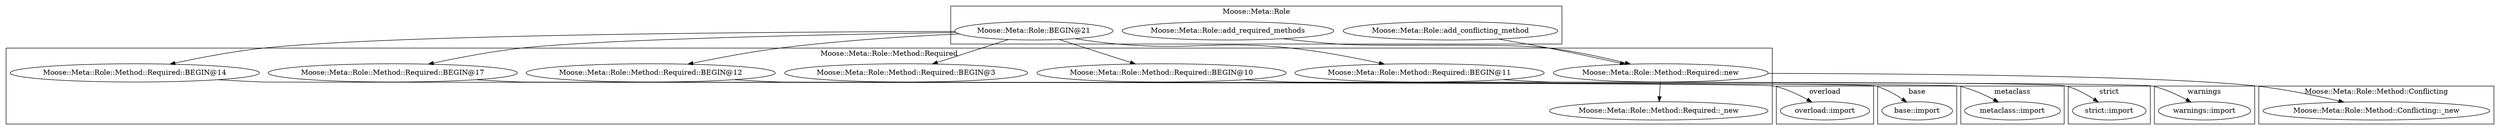 digraph {
graph [overlap=false]
subgraph cluster_Moose_Meta_Role_Method_Conflicting {
	label="Moose::Meta::Role::Method::Conflicting";
	"Moose::Meta::Role::Method::Conflicting::_new";
}
subgraph cluster_metaclass {
	label="metaclass";
	"metaclass::import";
}
subgraph cluster_warnings {
	label="warnings";
	"warnings::import";
}
subgraph cluster_Moose_Meta_Role {
	label="Moose::Meta::Role";
	"Moose::Meta::Role::add_conflicting_method";
	"Moose::Meta::Role::add_required_methods";
	"Moose::Meta::Role::BEGIN@21";
}
subgraph cluster_base {
	label="base";
	"base::import";
}
subgraph cluster_overload {
	label="overload";
	"overload::import";
}
subgraph cluster_Moose_Meta_Role_Method_Required {
	label="Moose::Meta::Role::Method::Required";
	"Moose::Meta::Role::Method::Required::BEGIN@14";
	"Moose::Meta::Role::Method::Required::_new";
	"Moose::Meta::Role::Method::Required::BEGIN@17";
	"Moose::Meta::Role::Method::Required::BEGIN@12";
	"Moose::Meta::Role::Method::Required::BEGIN@10";
	"Moose::Meta::Role::Method::Required::BEGIN@11";
	"Moose::Meta::Role::Method::Required::BEGIN@3";
	"Moose::Meta::Role::Method::Required::new";
}
subgraph cluster_strict {
	label="strict";
	"strict::import";
}
"Moose::Meta::Role::BEGIN@21" -> "Moose::Meta::Role::Method::Required::BEGIN@10";
"Moose::Meta::Role::Method::Required::BEGIN@14" -> "overload::import";
"Moose::Meta::Role::BEGIN@21" -> "Moose::Meta::Role::Method::Required::BEGIN@3";
"Moose::Meta::Role::BEGIN@21" -> "Moose::Meta::Role::Method::Required::BEGIN@12";
"Moose::Meta::Role::Method::Required::BEGIN@12" -> "metaclass::import";
"Moose::Meta::Role::add_conflicting_method" -> "Moose::Meta::Role::Method::Required::new";
"Moose::Meta::Role::add_required_methods" -> "Moose::Meta::Role::Method::Required::new";
"Moose::Meta::Role::BEGIN@21" -> "Moose::Meta::Role::Method::Required::BEGIN@14";
"Moose::Meta::Role::Method::Required::BEGIN@10" -> "strict::import";
"Moose::Meta::Role::BEGIN@21" -> "Moose::Meta::Role::Method::Required::BEGIN@17";
"Moose::Meta::Role::Method::Required::BEGIN@17" -> "base::import";
"Moose::Meta::Role::Method::Required::BEGIN@11" -> "warnings::import";
"Moose::Meta::Role::Method::Required::new" -> "Moose::Meta::Role::Method::Conflicting::_new";
"Moose::Meta::Role::BEGIN@21" -> "Moose::Meta::Role::Method::Required::BEGIN@11";
"Moose::Meta::Role::Method::Required::new" -> "Moose::Meta::Role::Method::Required::_new";
}

